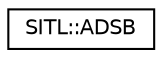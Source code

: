 digraph "Graphical Class Hierarchy"
{
 // INTERACTIVE_SVG=YES
  edge [fontname="Helvetica",fontsize="10",labelfontname="Helvetica",labelfontsize="10"];
  node [fontname="Helvetica",fontsize="10",shape=record];
  rankdir="LR";
  Node1 [label="SITL::ADSB",height=0.2,width=0.4,color="black", fillcolor="white", style="filled",URL="$classSITL_1_1ADSB.html"];
}
